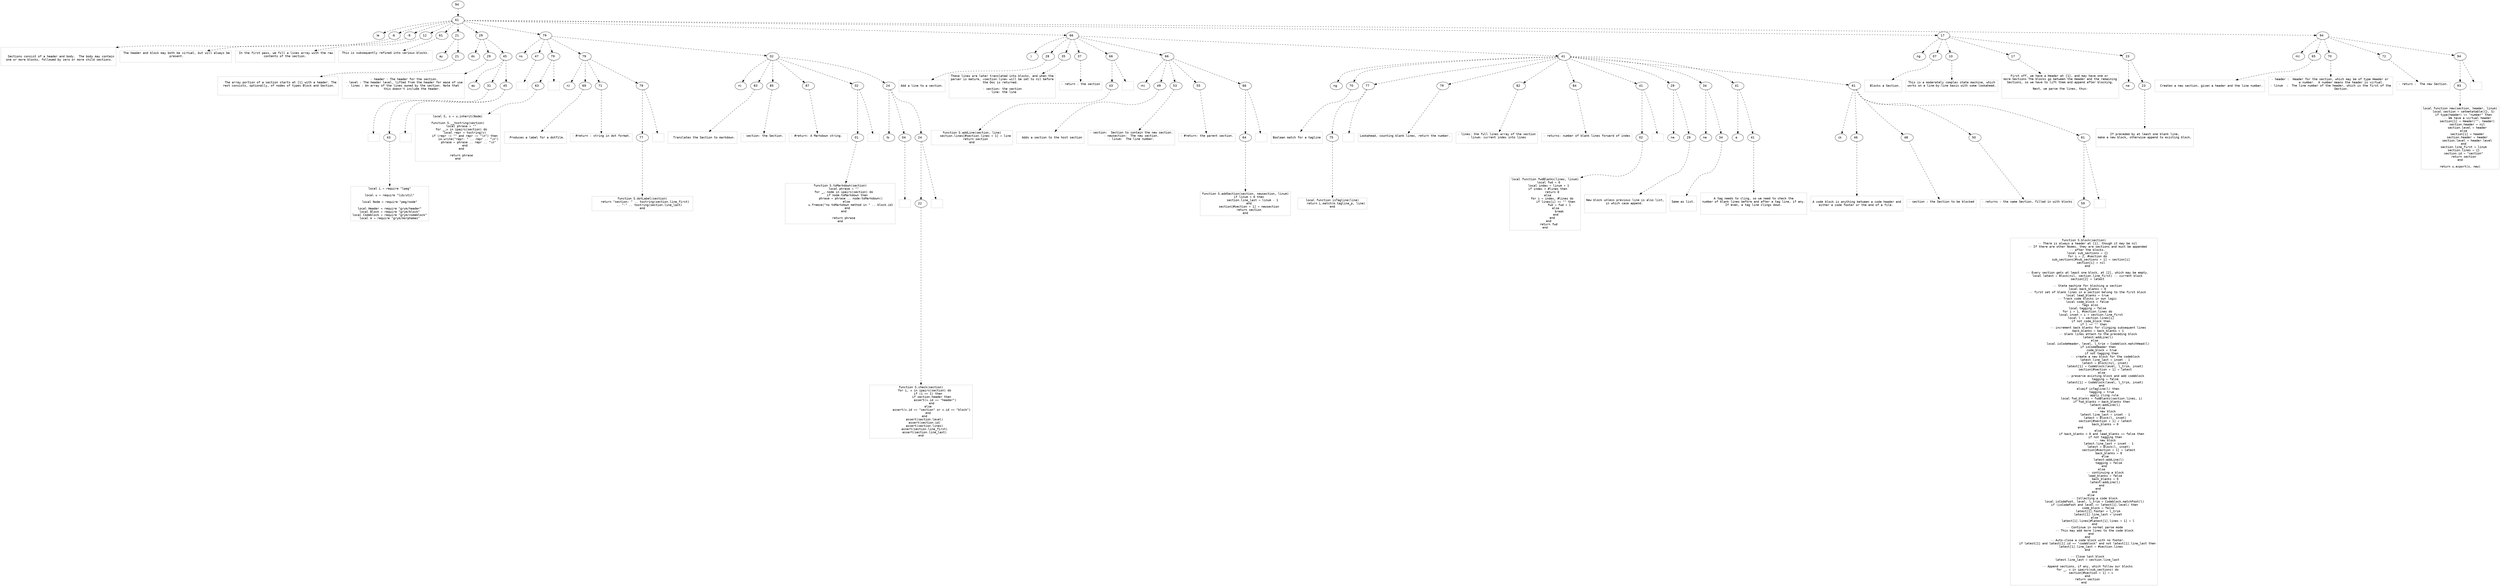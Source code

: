 digraph hierarchy {

node [fontname=Helvetica]
edge [style=dashed]

doc_0 [label="94  "]

doc_0 -> { section_1}
{rank=same; section_1}

section_1 [label="61  "]

section_1 -> { header_2 block_3 block_4 block_5 block_6 section_7 section_8 section_9 section_10 section_11 section_12}
{rank=same; header_2 block_3 block_4 block_5 block_6 section_7 section_8 section_9 section_10 section_11 section_12}

header_2 [label="le  "]
block_3 [label="-6  "]
block_4 [label="-9  "]
block_5 [label="12  "]
block_6 [label="61  "]
section_7 [label="21  "]
section_8 [label="29  "]
section_9 [label="79  "]
section_10 [label="66  "]
section_11 [label="17  "]
section_12 [label="94  "]


block_3 -> leaf_13
leaf_13  [color=Gray,shape=rectangle,fontname=Inconsolata,label="

   Sections consist of a header and body.  The body may contain
 one or more blocks, followed by zero or more child sections.

"]
block_4 -> leaf_14
leaf_14  [color=Gray,shape=rectangle,fontname=Inconsolata,label=" The header and block may both be virtual, but will always be
 present.

"]
block_5 -> leaf_15
leaf_15  [color=Gray,shape=rectangle,fontname=Inconsolata,label=" In the first pass, we fill a lines array with the raw
 contents of the section. 

"]
block_6 -> leaf_16
leaf_16  [color=Gray,shape=rectangle,fontname=Inconsolata,label=" This is subsequently refined into various blocks. 


"]section_7 -> { header_17 block_18}
{rank=same; header_17 block_18}

header_17 [label="ay  "]
block_18 [label="21  "]


block_18 -> leaf_19
leaf_19  [color=Gray,shape=rectangle,fontname=Inconsolata,label="
   The array portion of a section starts at [1] with a header. The
 rest consists, optionally, of nodes of types Block and Section.


"]section_8 -> { header_20 block_21 section_22}
{rank=same; header_20 block_21 section_22}

header_20 [label="ds  "]
block_21 [label="29  "]
section_22 [label="45  "]


block_21 -> leaf_23
leaf_23  [color=Gray,shape=rectangle,fontname=Inconsolata,label="
 - header : The header for the section.
 - level : The header level, lifted from the header for ease of use
 - lines : An array of the lines owned by the section. Note that 
           this doesn't include the header. 


"]section_22 -> { header_24 block_25 block_26}
{rank=same; header_24 block_25 block_26}

header_24 [label="es  "]
block_25 [label="31  "]
block_26 [label="45  "]


block_25 -> leaf_27
leaf_27  [color=Gray,shape=rectangle,fontname=Inconsolata,label="
"]block_26 -> { codeblock_28}
{rank=same; codeblock_28}

codeblock_28 [label="43  "]


codeblock_28 -> leaf_29
leaf_29  [color=Gray,shape=rectangle,fontname=Inconsolata,label="local L = require \"lpeg\"

local u = require \"lib/util\"

local Node = require \"peg/node\"

local Header = require \"grym/header\"
local Block = require \"grym/block\"
local Codeblock = require \"grym/codeblock\"
local m = require \"grym/morphemes\"
"]
block_26 -> leaf_30
leaf_30  [color=Gray,shape=rectangle,fontname=Inconsolata,label="

"]section_9 -> { header_31 block_32 block_33 section_34 section_35}
{rank=same; header_31 block_32 block_33 section_34 section_35}

header_31 [label="ns  "]
block_32 [label="47  "]
block_33 [label="79  "]
section_34 [label="79  "]
section_35 [label="02  "]


block_32 -> leaf_36
leaf_36  [color=Gray,shape=rectangle,fontname=Inconsolata,label="
"]block_33 -> { codeblock_37}
{rank=same; codeblock_37}

codeblock_37 [label="63  "]


codeblock_37 -> leaf_38
leaf_38  [color=Gray,shape=rectangle,fontname=Inconsolata,label="local S, s = u.inherit(Node)

function S.__tostring(section)
    local phrase = \"\"
    for _,v in ipairs(section) do
        local repr = tostring(v)
        if (repr ~= \"\" and repr ~= \"\\n\") then
            io.write(\"repr: \" .. repr .. \"\\n\")
            phrase = phrase .. repr .. \"\\n\"
        end
    end

    return phrase
end
"]
block_33 -> leaf_39
leaf_39  [color=Gray,shape=rectangle,fontname=Inconsolata,label="

"]section_34 -> { header_40 block_41 block_42 block_43}
{rank=same; header_40 block_41 block_42 block_43}

header_40 [label="n)  "]
block_41 [label="69  "]
block_42 [label="71  "]
block_43 [label="79  "]


block_41 -> leaf_44
leaf_44  [color=Gray,shape=rectangle,fontname=Inconsolata,label="
  Produces a label for a dotfile.

"]
block_42 -> leaf_45
leaf_45  [color=Gray,shape=rectangle,fontname=Inconsolata,label="- #return : string in dot format.

"]block_43 -> { codeblock_46}
{rank=same; codeblock_46}

codeblock_46 [label="77  "]


codeblock_46 -> leaf_47
leaf_47  [color=Gray,shape=rectangle,fontname=Inconsolata,label="function S.dotLabel(section)
    return \"section: \" .. tostring(section.line_first) 
        .. \"-\" .. tostring(section.line_last)
end
"]
block_43 -> leaf_48
leaf_48  [color=Gray,shape=rectangle,fontname=Inconsolata,label="

"]section_35 -> { header_49 block_50 block_51 block_52 block_53 section_54}
{rank=same; header_49 block_50 block_51 block_52 block_53 section_54}

header_49 [label="n)  "]
block_50 [label="83  "]
block_51 [label="85  "]
block_52 [label="87  "]
block_53 [label="02  "]
section_54 [label="24  "]


block_50 -> leaf_55
leaf_55  [color=Gray,shape=rectangle,fontname=Inconsolata,label="
  Translates the Section to markdown.

"]
block_51 -> leaf_56
leaf_56  [color=Gray,shape=rectangle,fontname=Inconsolata,label="- section: the Section.

"]
block_52 -> leaf_57
leaf_57  [color=Gray,shape=rectangle,fontname=Inconsolata,label="- #return: A Markdown string.  

"]block_53 -> { codeblock_58}
{rank=same; codeblock_58}

codeblock_58 [label="01  "]


codeblock_58 -> leaf_59
leaf_59  [color=Gray,shape=rectangle,fontname=Inconsolata,label="function S.toMarkdown(section)
    local phrase = \"\"
    for _, node in ipairs(section) do
        if node.toMarkdown then
            phrase = phrase .. node:toMarkdown()
        else 
            u.freeze(\"no toMarkdown method in \" .. block.id)
        end
    end

    return phrase
end
"]
block_53 -> leaf_60
leaf_60  [color=Gray,shape=rectangle,fontname=Inconsolata,label="
"]section_54 -> { header_61 block_62 block_63}
{rank=same; header_61 block_62 block_63}

header_61 [label="ts  "]
block_62 [label="04  "]
block_63 [label="24  "]


block_62 -> leaf_64
leaf_64  [color=Gray,shape=rectangle,fontname=Inconsolata,label="
"]block_63 -> { codeblock_65}
{rank=same; codeblock_65}

codeblock_65 [label="22  "]


codeblock_65 -> leaf_66
leaf_66  [color=Gray,shape=rectangle,fontname=Inconsolata,label="function S.check(section)
    for i, v in ipairs(section) do
        if (i == 1) then
            if section.header then
                assert(v.id == \"header\")
            end
        else
            assert(v.id == \"section\" or v.id == \"block\")
        end
    end
    assert(section.level)
    assert(section.id)
    assert(section.lines)
    assert(section.line_first)
    assert(section.line_last)
end
"]
block_63 -> leaf_67
leaf_67  [color=Gray,shape=rectangle,fontname=Inconsolata,label="

"]section_10 -> { header_68 block_69 block_70 block_71 block_72 section_73 section_74}
{rank=same; header_68 block_69 block_70 block_71 block_72 section_73 section_74}

header_68 [label=")   "]
block_69 [label="28  "]
block_70 [label="35  "]
block_71 [label="37  "]
block_72 [label="66  "]
section_73 [label="66  "]
section_74 [label="41  "]


block_69 -> leaf_75
leaf_75  [color=Gray,shape=rectangle,fontname=Inconsolata,label="
Add a line to a section.

"]
block_70 -> leaf_76
leaf_76  [color=Gray,shape=rectangle,fontname=Inconsolata,label="These lines are later translated into blocks, and when the
parser is mature, =section.line= will be set to nil before
the Doc is returned.  
 
- section: the section
- line: the line

"]
block_71 -> leaf_77
leaf_77  [color=Gray,shape=rectangle,fontname=Inconsolata,label="- return : the section

"]block_72 -> { codeblock_78}
{rank=same; codeblock_78}

codeblock_78 [label="43  "]


codeblock_78 -> leaf_79
leaf_79  [color=Gray,shape=rectangle,fontname=Inconsolata,label="function S.addLine(section, line)
    section.lines[#section.lines + 1] = line
    return section
end
"]
block_72 -> leaf_80
leaf_80  [color=Gray,shape=rectangle,fontname=Inconsolata,label="

"]section_73 -> { header_81 block_82 block_83 block_84 block_85}
{rank=same; header_81 block_82 block_83 block_84 block_85}

header_81 [label="m)  "]
block_82 [label="49  "]
block_83 [label="53  "]
block_84 [label="55  "]
block_85 [label="66  "]


block_82 -> leaf_86
leaf_86  [color=Gray,shape=rectangle,fontname=Inconsolata,label="
  Adds a section to the host section

"]
block_83 -> leaf_87
leaf_87  [color=Gray,shape=rectangle,fontname=Inconsolata,label="- section:  Section to contain the new section.
- newsection:  The new section.
- linum:  The line number.

"]
block_84 -> leaf_88
leaf_88  [color=Gray,shape=rectangle,fontname=Inconsolata,label="- #return: the parent section.

"]block_85 -> { codeblock_89}
{rank=same; codeblock_89}

codeblock_89 [label="64  "]


codeblock_89 -> leaf_90
leaf_90  [color=Gray,shape=rectangle,fontname=Inconsolata,label="function S.addSection(section, newsection, linum)
    if linum > 0 then
        section.line_last = linum - 1
    end
    section[#section + 1] = newsection
    return section
end
"]
block_85 -> leaf_91
leaf_91  [color=Gray,shape=rectangle,fontname=Inconsolata,label="

"]section_74 -> { header_92 block_93 block_94 block_95 block_96 block_97 block_98 section_99 section_100 section_101 section_102}
{rank=same; header_92 block_93 block_94 block_95 block_96 block_97 block_98 section_99 section_100 section_101 section_102}

header_92 [label="ng  "]
block_93 [label="70  "]
block_94 [label="77  "]
block_95 [label="79  "]
block_96 [label="82  "]
block_97 [label="84  "]
block_98 [label="41  "]
section_99 [label="29  "]
section_100 [label="34  "]
section_101 [label="41  "]
section_102 [label="61  "]


block_93 -> leaf_103
leaf_103  [color=Gray,shape=rectangle,fontname=Inconsolata,label="
Boolean match for a tagline

"]block_94 -> { codeblock_104}
{rank=same; codeblock_104}

codeblock_104 [label="75  "]


codeblock_104 -> leaf_105
leaf_105  [color=Gray,shape=rectangle,fontname=Inconsolata,label="local function isTagline(line)
    return L.match(m.tagline_p, line)
end
"]
block_94 -> leaf_106
leaf_106  [color=Gray,shape=rectangle,fontname=Inconsolata,label="

"]
block_95 -> leaf_107
leaf_107  [color=Gray,shape=rectangle,fontname=Inconsolata,label="Lookahead, counting blank lines, return the number.

"]
block_96 -> leaf_108
leaf_108  [color=Gray,shape=rectangle,fontname=Inconsolata,label="- lines: the full lines array of the section
- linum: current index into lines

"]
block_97 -> leaf_109
leaf_109  [color=Gray,shape=rectangle,fontname=Inconsolata,label="- returns: number of blank lines forward of index

"]block_98 -> { codeblock_110}
{rank=same; codeblock_110}

codeblock_110 [label="02  "]


codeblock_110 -> leaf_111
leaf_111  [color=Gray,shape=rectangle,fontname=Inconsolata,label="local function fwdBlanks(lines, linum)
    local fwd = 0
    local index = linum + 1
    if index > #lines then 
        return 0
    else 
        for i = index, #lines do
            if lines[i] == \"\" then
                fwd = fwd + 1
            else
                break
            end
        end
    end
    return fwd
end
"]
block_98 -> leaf_112
leaf_112  [color=Gray,shape=rectangle,fontname=Inconsolata,label="
"]section_99 -> { header_113 block_114}
{rank=same; header_113 block_114}

header_113 [label="ne  "]
block_114 [label="29  "]


block_114 -> leaf_115
leaf_115  [color=Gray,shape=rectangle,fontname=Inconsolata,label="
New block unless previous line is also list,
in which case append. 


"]section_100 -> { header_116 block_117}
{rank=same; header_116 block_117}

header_116 [label="ne  "]
block_117 [label="34  "]


block_117 -> leaf_118
leaf_118  [color=Gray,shape=rectangle,fontname=Inconsolata,label="
Same as list.


"]section_101 -> { header_119 block_120}
{rank=same; header_119 block_120}

header_119 [label="e   "]
block_120 [label="41  "]


block_120 -> leaf_121
leaf_121  [color=Gray,shape=rectangle,fontname=Inconsolata,label="
A tag needs to cling, so we need to check the
number of blank lines before and after a tag line, if any.
If even, a tag line clings down.


"]section_102 -> { header_122 block_123 block_124 block_125 block_126}
{rank=same; header_122 block_123 block_124 block_125 block_126}

header_122 [label="ck  "]
block_123 [label="46  "]
block_124 [label="48  "]
block_125 [label="50  "]
block_126 [label="61  "]


block_123 -> leaf_127
leaf_127  [color=Gray,shape=rectangle,fontname=Inconsolata,label="
A code block is anything between a code header and
either a code footer or the end of a file. 

"]
block_124 -> leaf_128
leaf_128  [color=Gray,shape=rectangle,fontname=Inconsolata,label="- section : the Section to be blocked

"]
block_125 -> leaf_129
leaf_129  [color=Gray,shape=rectangle,fontname=Inconsolata,label="- returns : the same Section, filled in with blocks

"]block_126 -> { codeblock_130}
{rank=same; codeblock_130}

codeblock_130 [label="59  "]


codeblock_130 -> leaf_131
leaf_131  [color=Gray,shape=rectangle,fontname=Inconsolata,label="function S.block(section)
    -- There is always a header at [1], though it may be nil
    -- If there are other Nodes, they are sections and must be appended
    -- after the blocks.
    local sub_sections = {}
    for i = 2, #section do
        sub_sections[#sub_sections + 1] = section[i]
        section[i] = nil
    end

    -- Every section gets at least one block, at [2], which may be empty.
    local latest = Block(nil, section.line_first) -- current block
    section[2] = latest

    -- State machine for blocking a section
    local back_blanks = 0
    -- first set of blank lines in a section belong to the first block
    local lead_blanks = true
    -- Track code blocks in own logic
    local code_block = false
    -- Tags also
    local tagging = false
    for i = 1, #section.lines do
        local inset = i + section.line_first
        local l = section.lines[i]
        if not code_block then
            if l == \"\" then 
                -- increment back blanks for clinging subsequent lines
                back_blanks = back_blanks + 1
                -- blank lines attach to the preceding block
                latest:addLine(l)
            else
                local isCodeHeader, level, l_trim = Codeblock.matchHead(l)
                if isCodeHeader then
                    code_block = true
                    if not tagging then
                        -- create a new block for the codeblock
                        latest.line_last = inset - 1
                        latest = Block(nil, inset)
                        latest[1] = Codeblock(level, l_trim, inset)
                        section[#section + 1] = latest
                    else
                        -- preserve existing block and add codeblock
                        tagging = false
                        latest[1] = Codeblock(level, l_trim, inset)
                    end
                elseif isTagline(l) then
                    tagging = true
                    -- apply cling rule
                    local fwd_blanks = fwdBlanks(section.lines, i)
                    if fwd_blanks > back_blanks then
                        latest:addLine(l)
                    else
                        -- new block
                        latest.line_last = inset - 1
                        latest = Block(l, inset)
                        section[#section + 1] = latest
                        back_blanks = 0
                    end                        
                else
                    if back_blanks > 0 and lead_blanks == false then
                        if not tagging then
                        -- new block
                            latest.line_last = inset - 1
                            latest = Block(l, inset)
                            section[#section + 1] = latest
                            back_blanks = 0
                        else
                            latest:addLine(l)
                            tagging = false
                        end 
                    else
                        -- continuing a block
                        lead_blanks = false
                        back_blanks = 0
                        latest:addLine(l)
                    end
                end
            end
        else
            -- Collecting a code block
            local isCodeFoot, level, l_trim = Codeblock.matchFoot(l)
            if (isCodeFoot and level == latest[1].level) then
                code_block = false
                latest[1].footer = l_trim
                latest[1].line_last = inset
            else
                latest[1].lines[#latest[1].lines + 1] = l
            end
            -- Continue in normal parse mode
            -- This may add more lines to the code block
        end
    end
    -- Auto-close a code block with no footer.
    if latest[1] and latest[1].id == \"codeblock\" and not latest[1].line_last then
        latest[1].line_last = #section.lines
    end

    -- Close last block
    latest.line_last = section.line_last

    -- Append sections, if any, which follow our blocks
    for _, v in ipairs(sub_sections) do
        section[#section + 1] = v
    end
    return section
end
"]
block_126 -> leaf_132
leaf_132  [color=Gray,shape=rectangle,fontname=Inconsolata,label="

"]section_11 -> { header_133 block_134 block_135 block_136 section_137}
{rank=same; header_133 block_134 block_135 block_136 section_137}

header_133 [label="ng  "]
block_134 [label="07  "]
block_135 [label="10  "]
block_136 [label="17  "]
section_137 [label="23  "]


block_134 -> leaf_138
leaf_138  [color=Gray,shape=rectangle,fontname=Inconsolata,label="
  Blocks a Section.

"]
block_135 -> leaf_139
leaf_139  [color=Gray,shape=rectangle,fontname=Inconsolata,label="This is a moderately complex state machine, which
works on a line-by-line basis with some lookahead.

"]
block_136 -> leaf_140
leaf_140  [color=Gray,shape=rectangle,fontname=Inconsolata,label="First off, we have a Header at [1], and may have one or 
more Sections The blocks go between the Header and the remaining
Sections, so we have to lift them and append after blocking.
 
Next, we parse the lines, thus:


"]section_137 -> { header_141 block_142}
{rank=same; header_141 block_142}

header_141 [label="ne  "]
block_142 [label="23  "]


block_142 -> leaf_143
leaf_143  [color=Gray,shape=rectangle,fontname=Inconsolata,label="
If preceded by at least one blank line,
make a new block, otherwise append to existing block.


"]section_12 -> { header_144 block_145 block_146 block_147 block_148}
{rank=same; header_144 block_145 block_146 block_147 block_148}

header_144 [label="m)  "]
block_145 [label="65  "]
block_146 [label="70  "]
block_147 [label="72  "]
block_148 [label="94  "]


block_145 -> leaf_149
leaf_149  [color=Gray,shape=rectangle,fontname=Inconsolata,label="
  Creates a new section, given a header and the line number.

"]
block_146 -> leaf_150
leaf_150  [color=Gray,shape=rectangle,fontname=Inconsolata,label="- header :  Header for the section, which may be of type Header or 
            a number.  A number means the header is virtual.
- linum  :  The line number of the header, which is the first of the
            Section.

"]
block_147 -> leaf_151
leaf_151  [color=Gray,shape=rectangle,fontname=Inconsolata,label="- return :  The new Section.

"]block_148 -> { codeblock_152}
{rank=same; codeblock_152}

codeblock_152 [label="93  "]


codeblock_152 -> leaf_153
leaf_153  [color=Gray,shape=rectangle,fontname=Inconsolata,label="local function new(section, header, linum)
    local section = setmetatable({}, S)
    if type(header) == \"number\" then
        -- We have a virtual header
        section[1] = Header(\"\", header)
        section.header = nil
        section.level = header
    else
        section[1] = header
        section.header = header
        section.level = header.level
    end
    section.line_first = linum
    section.lines = {}
    section.id = \"section\"
    return section
end

return u.export(s, new)
"]
block_148 -> leaf_154
leaf_154  [color=Gray,shape=rectangle,fontname=Inconsolata,label="
"]
}
